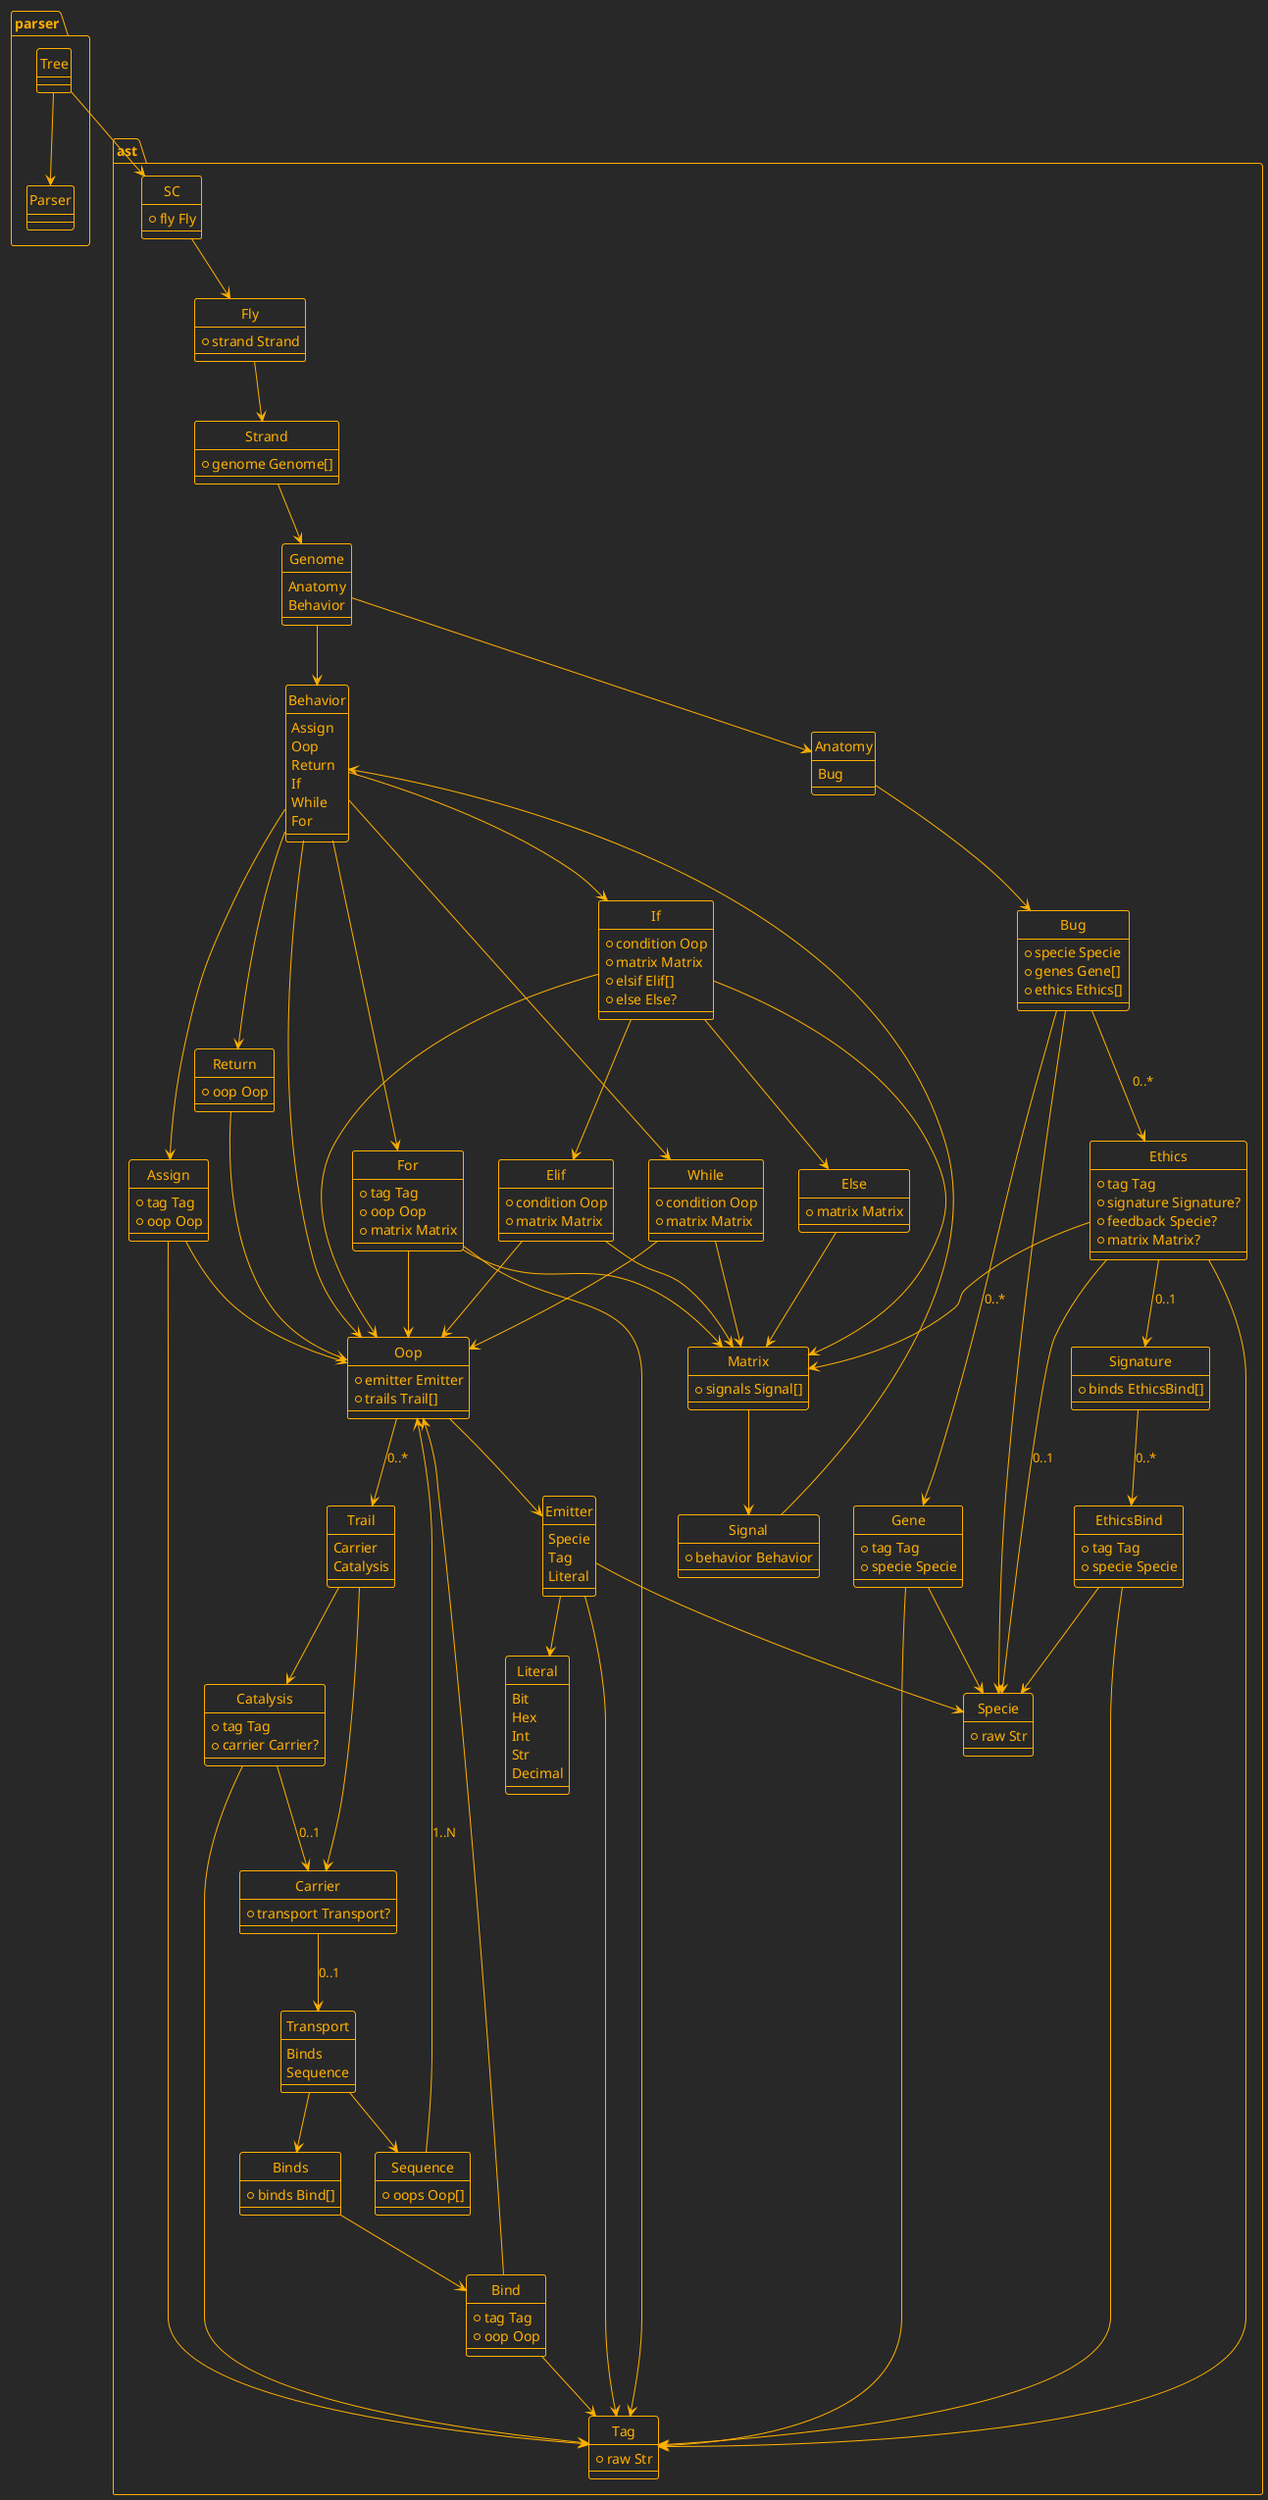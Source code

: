 @startuml AST of DSL from SC language

!theme crt-amber
hide circle

package ast {
    class SC {
        +fly Fly
    }

    class Fly {
        +strand Strand
    }

    class Strand {
        +genome Genome[]
    }

    enum Genome {
        Anatomy
        Behavior
    }

    enum Behavior {
        Assign
        Oop
        Return
        If
        While
        For
    }

    class Assign {
        +tag Tag
        +oop Oop
    }

    class Return {
        +oop Oop
    }

    class If {
        +condition Oop
        +matrix Matrix
        +elsif Elif[]
        +else Else?
    }

    class Elif {
        +condition Oop
        +matrix Matrix
    }

    class Else {
        +matrix Matrix
    }

    class While {
        +condition Oop
        +matrix Matrix
    }

    class For {
        +tag Tag
        +oop Oop
        +matrix Matrix
    }

    class Matrix {
        +signals Signal[]
    }

    class Signal {
        +behavior Behavior
    }

    class Oop {
        +emitter Emitter
        +trails Trail[]
    }

    enum Trail {
        Carrier
        Catalysis
    }

    class Catalysis {
        +tag Tag
        +carrier Carrier?
    }

    class Carrier {
        +transport Transport?
    }

    enum Transport {
        Binds
        Sequence
    }

    class Binds {
        +binds Bind[]
    }

    class Bind {
        +tag Tag
        +oop Oop
    }

    class Sequence {
        +oops Oop[]
    }

    enum Anatomy {
        Bug
    }

    class Bug {
        +specie Specie
        +genes Gene[]
        +ethics Ethics[]
    }

    class Gene {
        +tag Tag
        +specie Specie
    }

    class Ethics {
        +tag Tag
        +signature Signature?
        +feedback Specie?
        +matrix Matrix?
    }

    class Signature {
        +binds EthicsBind[]
    }

    class EthicsBind {
        +tag Tag
        +specie Specie
    }

    enum Emitter {
        Specie
        Tag
        Literal
    }

    enum Literal {
        Bit
        Hex
        Int
        Str
        Decimal
    }

    class Specie {
        +raw Str
    }

    class Tag {
        +raw Str
    }
}

package parser {
    class Parser
    class Tree
}

parser.Tree --> ast.SC
parser.Tree --> parser.Parser

ast.SC --> ast.Fly

ast.Fly --> ast.Strand

ast.Strand --> ast.Genome

ast.Genome --> ast.Anatomy
ast.Genome --> ast.Behavior

ast.Behavior --> ast.Assign
ast.Behavior --> ast.Oop
ast.Behavior --> ast.Return
ast.Behavior --> ast.If
ast.Behavior --> ast.While
ast.Behavior --> ast.For

ast.Anatomy --> ast.Bug

ast.Assign --> ast.Oop
ast.Assign --> ast.Tag

ast.Return --> ast.Oop

ast.If --> ast.Oop
ast.If --> ast.Matrix
ast.If --> ast.Elif
ast.If --> ast.Else

ast.Elif --> ast.Oop
ast.Elif --> ast.Matrix

ast.Else --> ast.Matrix

ast.While --> ast.Oop
ast.While --> ast.Matrix

ast.For --> ast.Tag
ast.For --> ast.Oop
ast.For --> ast.Matrix

ast.Matrix --> ast.Signal

ast.Signal --> ast.Behavior

ast.Emitter --> ast.Literal
ast.Emitter --> ast.Tag
ast.Emitter --> ast.Specie

ast.Bug --> ast.Specie
ast.Bug --> ast.Gene : 0..*
ast.Bug --> ast.Ethics : 0..*

ast.Gene --> ast.Tag
ast.Gene --> ast.Specie

ast.Ethics --> ast.Tag
ast.Ethics --> ast.Signature : 0..1
ast.Ethics --> ast.Specie : 0..1
ast.Ethics --> ast.Matrix

ast.Signature --> ast.EthicsBind : 0..*

ast.EthicsBind --> ast.Tag
ast.EthicsBind --> ast.Specie

ast.Oop --> ast.Emitter
ast.Oop --> ast.Trail : 0..*

ast.Trail --> ast.Carrier
ast.Trail --> ast.Catalysis

ast.Carrier --> ast.Transport : 0..1

ast.Transport --> ast.Binds
ast.Transport --> ast.Sequence

ast.Binds --> ast.Bind

ast.Bind --> ast.Tag
ast.Bind --> ast.Oop

ast.Sequence --> ast.Oop : 1..N

ast.Catalysis --> ast.Tag
ast.Catalysis --> ast.Carrier : 0..1

@enduml
